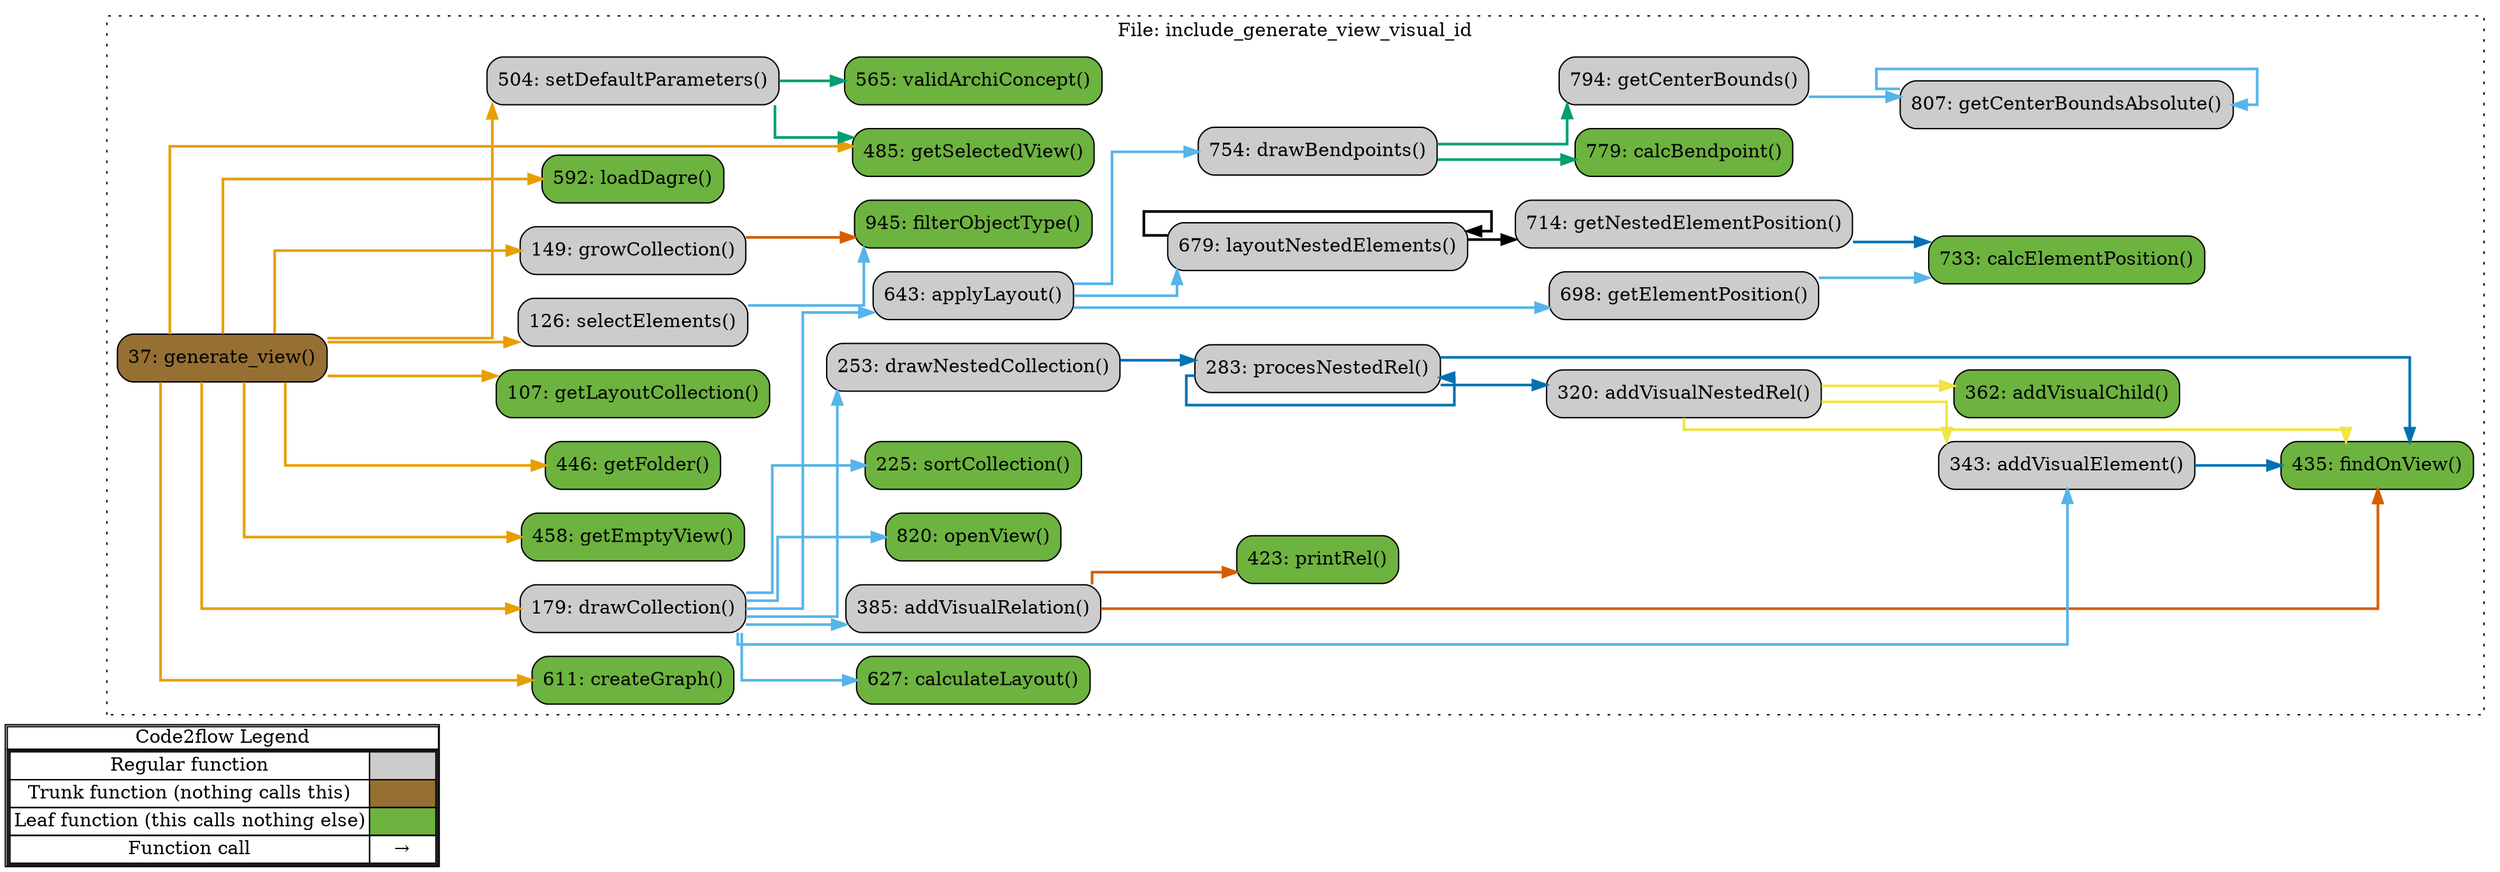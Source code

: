 digraph G {
concentrate=true;
splines="ortho";
rankdir="LR";
subgraph legend{
    rank = min;
    label = "legend";
    Legend [shape=none, margin=0, label = <
        <table cellspacing="0" cellpadding="0" border="1"><tr><td>Code2flow Legend</td></tr><tr><td>
        <table cellspacing="0">
        <tr><td>Regular function</td><td width="50px" bgcolor='#cccccc'></td></tr>
        <tr><td>Trunk function (nothing calls this)</td><td bgcolor='#966F33'></td></tr>
        <tr><td>Leaf function (this calls nothing else)</td><td bgcolor='#6db33f'></td></tr>
        <tr><td>Function call</td><td><font color='black'>&#8594;</font></td></tr>
        </table></td></tr></table>
        >];
}node_b6fc72d4 [label="362: addVisualChild()" name="include_generate_view_visual_id::addVisualChild" shape="rect" style="rounded,filled" fillcolor="#6db33f" ];
node_9f6cc4d5 [label="343: addVisualElement()" name="include_generate_view_visual_id::addVisualElement" shape="rect" style="rounded,filled" fillcolor="#cccccc" ];
node_da01b34c [label="320: addVisualNestedRel()" name="include_generate_view_visual_id::addVisualNestedRel" shape="rect" style="rounded,filled" fillcolor="#cccccc" ];
node_a113a166 [label="385: addVisualRelation()" name="include_generate_view_visual_id::addVisualRelation" shape="rect" style="rounded,filled" fillcolor="#cccccc" ];
node_468d7072 [label="643: applyLayout()" name="include_generate_view_visual_id::applyLayout" shape="rect" style="rounded,filled" fillcolor="#cccccc" ];
node_c0e741ff [label="779: calcBendpoint()" name="include_generate_view_visual_id::calcBendpoint" shape="rect" style="rounded,filled" fillcolor="#6db33f" ];
node_8ba303e7 [label="733: calcElementPosition()" name="include_generate_view_visual_id::calcElementPosition" shape="rect" style="rounded,filled" fillcolor="#6db33f" ];
node_ce3dec1b [label="627: calculateLayout()" name="include_generate_view_visual_id::calculateLayout" shape="rect" style="rounded,filled" fillcolor="#6db33f" ];
node_74c045f8 [label="611: createGraph()" name="include_generate_view_visual_id::createGraph" shape="rect" style="rounded,filled" fillcolor="#6db33f" ];
node_c28b4ed3 [label="754: drawBendpoints()" name="include_generate_view_visual_id::drawBendpoints" shape="rect" style="rounded,filled" fillcolor="#cccccc" ];
node_b92d1882 [label="179: drawCollection()" name="include_generate_view_visual_id::drawCollection" shape="rect" style="rounded,filled" fillcolor="#cccccc" ];
node_e6944dcd [label="253: drawNestedCollection()" name="include_generate_view_visual_id::drawNestedCollection" shape="rect" style="rounded,filled" fillcolor="#cccccc" ];
node_513f2e9e [label="945: filterObjectType()" name="include_generate_view_visual_id::filterObjectType" shape="rect" style="rounded,filled" fillcolor="#6db33f" ];
node_54e10289 [label="435: findOnView()" name="include_generate_view_visual_id::findOnView" shape="rect" style="rounded,filled" fillcolor="#6db33f" ];
node_9bbadeb1 [label="37: generate_view()" name="include_generate_view_visual_id::generate_view" shape="rect" style="rounded,filled" fillcolor="#966F33" ];
node_4ef9fffa [label="794: getCenterBounds()" name="include_generate_view_visual_id::getCenterBounds" shape="rect" style="rounded,filled" fillcolor="#cccccc" ];
node_645222da [label="807: getCenterBoundsAbsolute()" name="include_generate_view_visual_id::getCenterBoundsAbsolute" shape="rect" style="rounded,filled" fillcolor="#cccccc" ];
node_5bf3ac32 [label="698: getElementPosition()" name="include_generate_view_visual_id::getElementPosition" shape="rect" style="rounded,filled" fillcolor="#cccccc" ];
node_282a9c1c [label="458: getEmptyView()" name="include_generate_view_visual_id::getEmptyView" shape="rect" style="rounded,filled" fillcolor="#6db33f" ];
node_a2fb0086 [label="446: getFolder()" name="include_generate_view_visual_id::getFolder" shape="rect" style="rounded,filled" fillcolor="#6db33f" ];
node_f8f5d6f1 [label="107: getLayoutCollection()" name="include_generate_view_visual_id::getLayoutCollection" shape="rect" style="rounded,filled" fillcolor="#6db33f" ];
node_45ddc885 [label="714: getNestedElementPosition()" name="include_generate_view_visual_id::getNestedElementPosition" shape="rect" style="rounded,filled" fillcolor="#cccccc" ];
node_1347ebab [label="485: getSelectedView()" name="include_generate_view_visual_id::getSelectedView" shape="rect" style="rounded,filled" fillcolor="#6db33f" ];
node_650bb126 [label="149: growCollection()" name="include_generate_view_visual_id::growCollection" shape="rect" style="rounded,filled" fillcolor="#cccccc" ];
node_57381b58 [label="679: layoutNestedElements()" name="include_generate_view_visual_id::layoutNestedElements" shape="rect" style="rounded,filled" fillcolor="#cccccc" ];
node_f75c379a [label="592: loadDagre()" name="include_generate_view_visual_id::loadDagre" shape="rect" style="rounded,filled" fillcolor="#6db33f" ];
node_cad33c93 [label="820: openView()" name="include_generate_view_visual_id::openView" shape="rect" style="rounded,filled" fillcolor="#6db33f" ];
node_87d86d33 [label="423: printRel()" name="include_generate_view_visual_id::printRel" shape="rect" style="rounded,filled" fillcolor="#6db33f" ];
node_b43bcee5 [label="283: procesNestedRel()" name="include_generate_view_visual_id::procesNestedRel" shape="rect" style="rounded,filled" fillcolor="#cccccc" ];
node_94f906d2 [label="126: selectElements()" name="include_generate_view_visual_id::selectElements" shape="rect" style="rounded,filled" fillcolor="#cccccc" ];
node_f88e14eb [label="504: setDefaultParameters()" name="include_generate_view_visual_id::setDefaultParameters" shape="rect" style="rounded,filled" fillcolor="#cccccc" ];
node_d717edb1 [label="225: sortCollection()" name="include_generate_view_visual_id::sortCollection" shape="rect" style="rounded,filled" fillcolor="#6db33f" ];
node_1eba0072 [label="565: validArchiConcept()" name="include_generate_view_visual_id::validArchiConcept" shape="rect" style="rounded,filled" fillcolor="#6db33f" ];
node_9f6cc4d5 -> node_54e10289 [color="#0072B2" penwidth="2"];
node_da01b34c -> node_b6fc72d4 [color="#F0E442" penwidth="2"];
node_da01b34c -> node_9f6cc4d5 [color="#F0E442" penwidth="2"];
node_da01b34c -> node_54e10289 [color="#F0E442" penwidth="2"];
node_a113a166 -> node_54e10289 [color="#D55E00" penwidth="2"];
node_a113a166 -> node_87d86d33 [color="#D55E00" penwidth="2"];
node_a113a166 -> node_87d86d33 [color="#D55E00" penwidth="2"];
node_a113a166 -> node_87d86d33 [color="#D55E00" penwidth="2"];
node_a113a166 -> node_87d86d33 [color="#D55E00" penwidth="2"];
node_468d7072 -> node_c28b4ed3 [color="#56B4E9" penwidth="2"];
node_468d7072 -> node_5bf3ac32 [color="#56B4E9" penwidth="2"];
node_468d7072 -> node_57381b58 [color="#56B4E9" penwidth="2"];
node_c28b4ed3 -> node_c0e741ff [color="#009E73" penwidth="2"];
node_c28b4ed3 -> node_4ef9fffa [color="#009E73" penwidth="2"];
node_c28b4ed3 -> node_4ef9fffa [color="#009E73" penwidth="2"];
node_b92d1882 -> node_9f6cc4d5 [color="#56B4E9" penwidth="2"];
node_b92d1882 -> node_9f6cc4d5 [color="#56B4E9" penwidth="2"];
node_b92d1882 -> node_9f6cc4d5 [color="#56B4E9" penwidth="2"];
node_b92d1882 -> node_a113a166 [color="#56B4E9" penwidth="2"];
node_b92d1882 -> node_468d7072 [color="#56B4E9" penwidth="2"];
node_b92d1882 -> node_ce3dec1b [color="#56B4E9" penwidth="2"];
node_b92d1882 -> node_e6944dcd [color="#56B4E9" penwidth="2"];
node_b92d1882 -> node_cad33c93 [color="#56B4E9" penwidth="2"];
node_b92d1882 -> node_d717edb1 [color="#56B4E9" penwidth="2"];
node_e6944dcd -> node_b43bcee5 [color="#0072B2" penwidth="2"];
node_9bbadeb1 -> node_74c045f8 [color="#E69F00" penwidth="2"];
node_9bbadeb1 -> node_b92d1882 [color="#E69F00" penwidth="2"];
node_9bbadeb1 -> node_b92d1882 [color="#E69F00" penwidth="2"];
node_9bbadeb1 -> node_b92d1882 [color="#E69F00" penwidth="2"];
node_9bbadeb1 -> node_b92d1882 [color="#E69F00" penwidth="2"];
node_9bbadeb1 -> node_282a9c1c [color="#E69F00" penwidth="2"];
node_9bbadeb1 -> node_282a9c1c [color="#E69F00" penwidth="2"];
node_9bbadeb1 -> node_a2fb0086 [color="#E69F00" penwidth="2"];
node_9bbadeb1 -> node_f8f5d6f1 [color="#E69F00" penwidth="2"];
node_9bbadeb1 -> node_f8f5d6f1 [color="#E69F00" penwidth="2"];
node_9bbadeb1 -> node_1347ebab [color="#E69F00" penwidth="2"];
node_9bbadeb1 -> node_1347ebab [color="#E69F00" penwidth="2"];
node_9bbadeb1 -> node_650bb126 [color="#E69F00" penwidth="2"];
node_9bbadeb1 -> node_650bb126 [color="#E69F00" penwidth="2"];
node_9bbadeb1 -> node_650bb126 [color="#E69F00" penwidth="2"];
node_9bbadeb1 -> node_f75c379a [color="#E69F00" penwidth="2"];
node_9bbadeb1 -> node_94f906d2 [color="#E69F00" penwidth="2"];
node_9bbadeb1 -> node_f88e14eb [color="#E69F00" penwidth="2"];
node_4ef9fffa -> node_645222da [color="#56B4E9" penwidth="2"];
node_645222da -> node_645222da [color="#56B4E9" penwidth="2"];
node_5bf3ac32 -> node_8ba303e7 [color="#56B4E9" penwidth="2"];
node_45ddc885 -> node_8ba303e7 [color="#0072B2" penwidth="2"];
node_45ddc885 -> node_8ba303e7 [color="#0072B2" penwidth="2"];
node_650bb126 -> node_513f2e9e [color="#D55E00" penwidth="2"];
node_650bb126 -> node_513f2e9e [color="#D55E00" penwidth="2"];
node_650bb126 -> node_513f2e9e [color="#D55E00" penwidth="2"];
node_57381b58 -> node_45ddc885 [color="#000000" penwidth="2"];
node_57381b58 -> node_57381b58 [color="#000000" penwidth="2"];
node_b43bcee5 -> node_da01b34c [color="#0072B2" penwidth="2"];
node_b43bcee5 -> node_da01b34c [color="#0072B2" penwidth="2"];
node_b43bcee5 -> node_54e10289 [color="#0072B2" penwidth="2"];
node_b43bcee5 -> node_b43bcee5 [color="#0072B2" penwidth="2"];
node_94f906d2 -> node_513f2e9e [color="#56B4E9" penwidth="2"];
node_f88e14eb -> node_1347ebab [color="#009E73" penwidth="2"];
node_f88e14eb -> node_1eba0072 [color="#009E73" penwidth="2"];
node_f88e14eb -> node_1eba0072 [color="#009E73" penwidth="2"];
node_f88e14eb -> node_1eba0072 [color="#009E73" penwidth="2"];
node_f88e14eb -> node_1eba0072 [color="#009E73" penwidth="2"];
subgraph cluster_c830fabd {
    node_9bbadeb1 node_f8f5d6f1 node_94f906d2 node_650bb126 node_b92d1882 node_d717edb1 node_e6944dcd node_b43bcee5 node_da01b34c node_9f6cc4d5 node_b6fc72d4 node_a113a166 node_87d86d33 node_54e10289 node_a2fb0086 node_282a9c1c node_1347ebab node_f88e14eb node_1eba0072 node_f75c379a node_74c045f8 node_ce3dec1b node_468d7072 node_57381b58 node_5bf3ac32 node_45ddc885 node_8ba303e7 node_c28b4ed3 node_c0e741ff node_4ef9fffa node_645222da node_cad33c93 node_513f2e9e;
    label="File: include_generate_view_visual_id";
    name="include_generate_view_visual_id";
    style="filled";
    graph[style=dotted];
};
}
